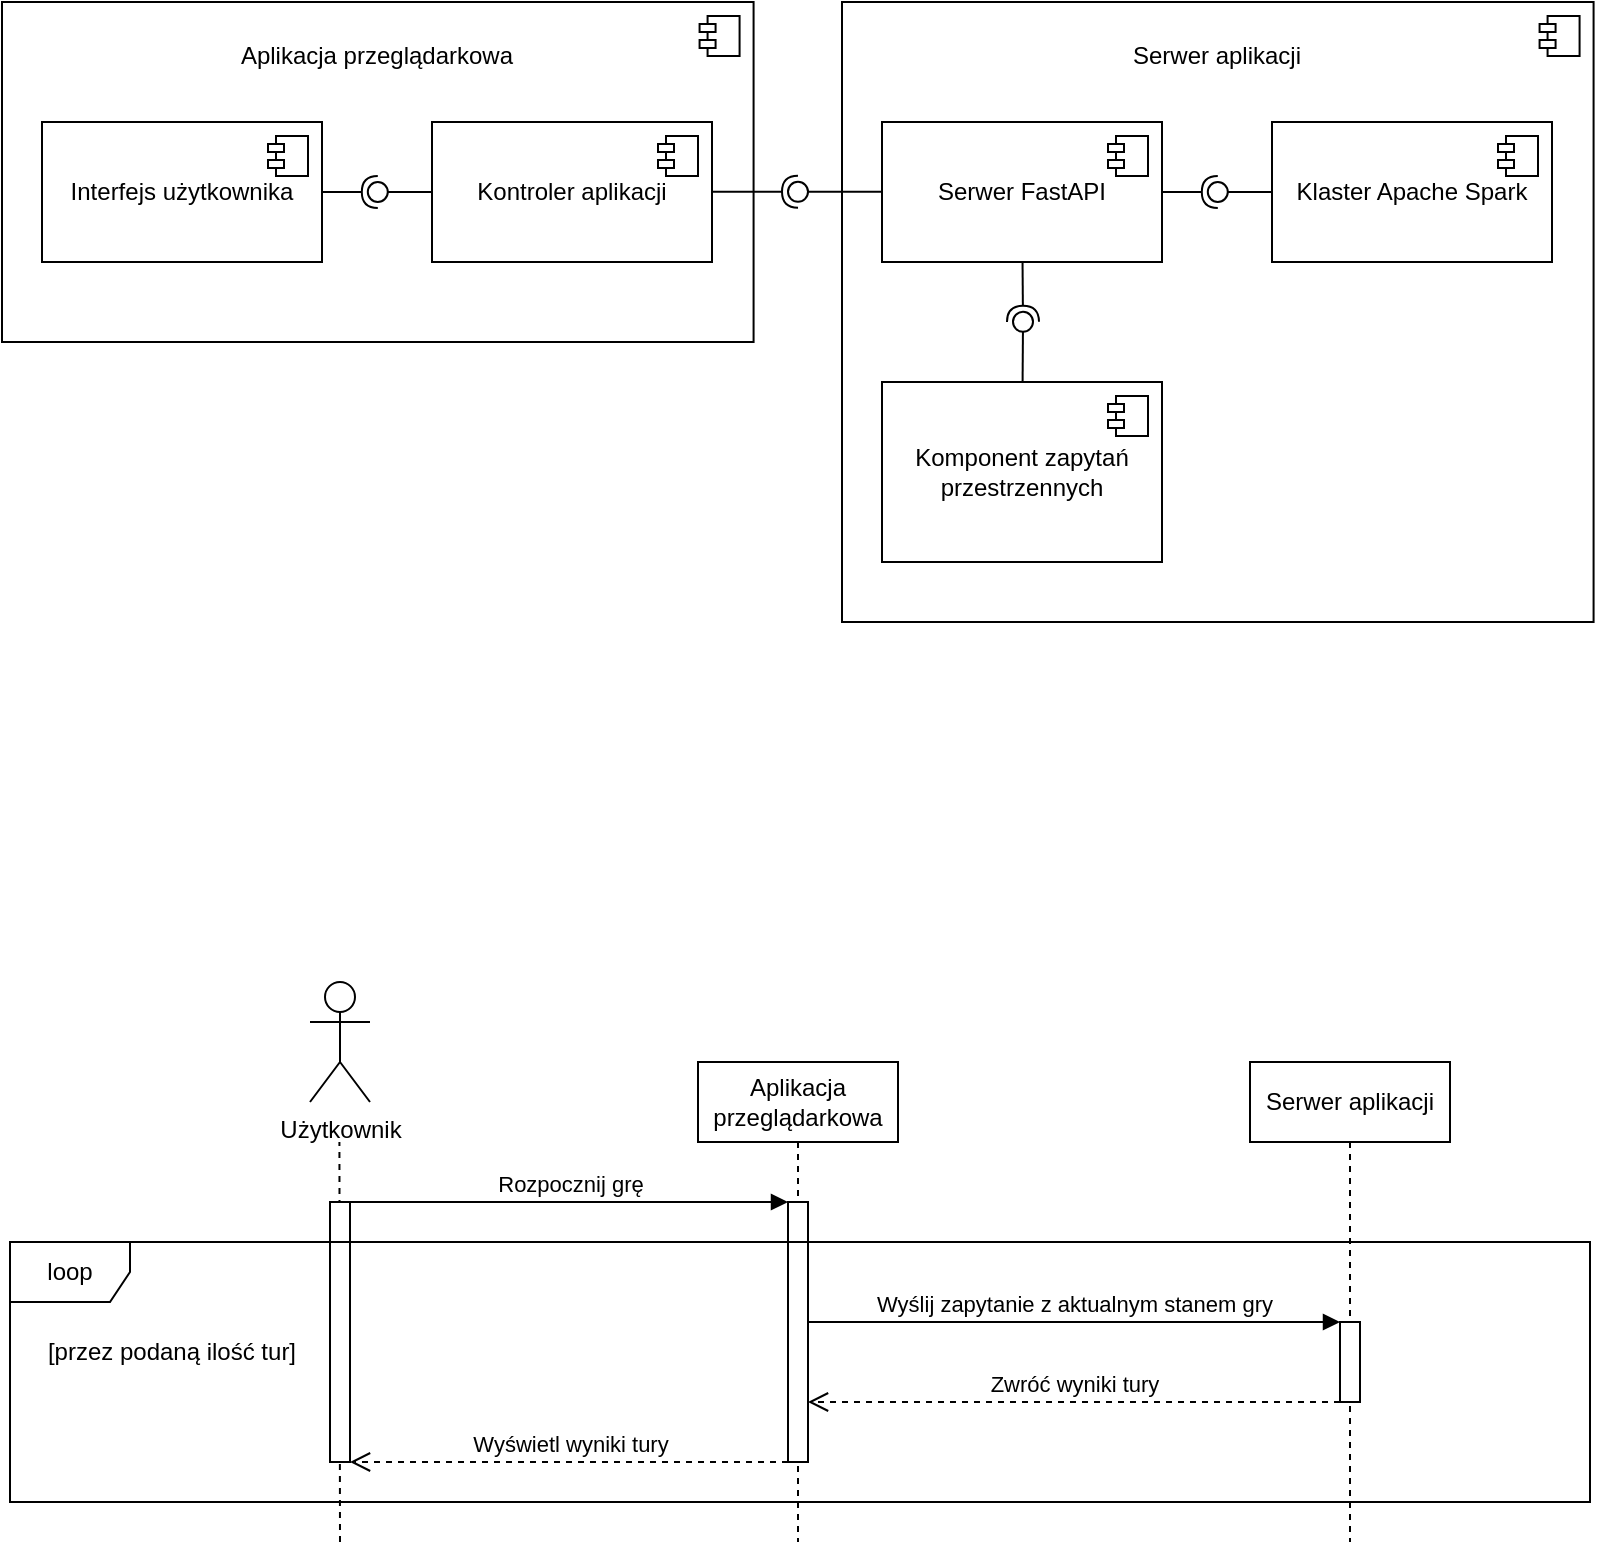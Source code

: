 <mxfile version="27.1.3">
  <diagram name="Page-1" id="DDE_P8cg3vUPYPFOmgAO">
    <mxGraphModel dx="1358" dy="863" grid="1" gridSize="10" guides="1" tooltips="1" connect="1" arrows="1" fold="1" page="1" pageScale="1" pageWidth="827" pageHeight="1169" math="1" shadow="0">
      <root>
        <mxCell id="0" />
        <mxCell id="1" parent="0" />
        <mxCell id="GIuxkB_nh06wqcdbbJOn-50" value="" style="html=1;dropTarget=0;whiteSpace=wrap;" vertex="1" parent="1">
          <mxGeometry x="16" y="10" width="375.79" height="170" as="geometry" />
        </mxCell>
        <mxCell id="GIuxkB_nh06wqcdbbJOn-51" value="" style="shape=module;jettyWidth=8;jettyHeight=4;" vertex="1" parent="GIuxkB_nh06wqcdbbJOn-50">
          <mxGeometry x="1" width="20" height="20" relative="1" as="geometry">
            <mxPoint x="-27" y="7" as="offset" />
          </mxGeometry>
        </mxCell>
        <mxCell id="GIuxkB_nh06wqcdbbJOn-52" value="Interfejs użytkownika" style="html=1;dropTarget=0;whiteSpace=wrap;" vertex="1" parent="1">
          <mxGeometry x="36" y="70" width="140" height="70" as="geometry" />
        </mxCell>
        <mxCell id="GIuxkB_nh06wqcdbbJOn-53" value="" style="shape=module;jettyWidth=8;jettyHeight=4;" vertex="1" parent="GIuxkB_nh06wqcdbbJOn-52">
          <mxGeometry x="1" width="20" height="20" relative="1" as="geometry">
            <mxPoint x="-27" y="7" as="offset" />
          </mxGeometry>
        </mxCell>
        <mxCell id="GIuxkB_nh06wqcdbbJOn-54" value="&lt;div&gt;Kontroler aplikacji&lt;/div&gt;" style="html=1;dropTarget=0;whiteSpace=wrap;" vertex="1" parent="1">
          <mxGeometry x="231" y="70" width="140" height="70" as="geometry" />
        </mxCell>
        <mxCell id="GIuxkB_nh06wqcdbbJOn-55" value="" style="shape=module;jettyWidth=8;jettyHeight=4;" vertex="1" parent="GIuxkB_nh06wqcdbbJOn-54">
          <mxGeometry x="1" width="20" height="20" relative="1" as="geometry">
            <mxPoint x="-27" y="7" as="offset" />
          </mxGeometry>
        </mxCell>
        <mxCell id="GIuxkB_nh06wqcdbbJOn-56" value="Aplikacja przeglądarkowa" style="text;strokeColor=none;align=center;fillColor=none;html=1;verticalAlign=middle;whiteSpace=wrap;rounded=0;" vertex="1" parent="1">
          <mxGeometry x="129.4" y="20" width="149" height="33" as="geometry" />
        </mxCell>
        <mxCell id="GIuxkB_nh06wqcdbbJOn-57" value="" style="rounded=0;orthogonalLoop=1;jettySize=auto;html=1;endArrow=halfCircle;endFill=0;endSize=6;strokeWidth=1;sketch=0;" edge="1" parent="1" source="GIuxkB_nh06wqcdbbJOn-52" target="GIuxkB_nh06wqcdbbJOn-59">
          <mxGeometry relative="1" as="geometry">
            <mxPoint x="206" y="120" as="sourcePoint" />
          </mxGeometry>
        </mxCell>
        <mxCell id="GIuxkB_nh06wqcdbbJOn-58" value="" style="rounded=0;orthogonalLoop=1;jettySize=auto;html=1;endArrow=oval;endFill=0;sketch=0;sourcePerimeterSpacing=0;targetPerimeterSpacing=0;endSize=10;" edge="1" parent="1" source="GIuxkB_nh06wqcdbbJOn-54" target="GIuxkB_nh06wqcdbbJOn-59">
          <mxGeometry relative="1" as="geometry">
            <mxPoint x="246" y="120" as="sourcePoint" />
          </mxGeometry>
        </mxCell>
        <mxCell id="GIuxkB_nh06wqcdbbJOn-59" value="" style="ellipse;whiteSpace=wrap;html=1;align=center;aspect=fixed;fillColor=none;strokeColor=none;resizable=0;perimeter=centerPerimeter;rotatable=0;allowArrows=0;points=[];outlineConnect=1;" vertex="1" parent="1">
          <mxGeometry x="198.9" y="100" width="10" height="10" as="geometry" />
        </mxCell>
        <mxCell id="GIuxkB_nh06wqcdbbJOn-60" value="" style="html=1;dropTarget=0;whiteSpace=wrap;" vertex="1" parent="1">
          <mxGeometry x="436" y="10" width="375.79" height="310" as="geometry" />
        </mxCell>
        <mxCell id="GIuxkB_nh06wqcdbbJOn-61" value="" style="shape=module;jettyWidth=8;jettyHeight=4;" vertex="1" parent="GIuxkB_nh06wqcdbbJOn-60">
          <mxGeometry x="1" width="20" height="20" relative="1" as="geometry">
            <mxPoint x="-27" y="7" as="offset" />
          </mxGeometry>
        </mxCell>
        <mxCell id="GIuxkB_nh06wqcdbbJOn-62" value="Serwer FastAPI" style="html=1;dropTarget=0;whiteSpace=wrap;" vertex="1" parent="1">
          <mxGeometry x="456" y="70" width="140" height="70" as="geometry" />
        </mxCell>
        <mxCell id="GIuxkB_nh06wqcdbbJOn-63" value="" style="shape=module;jettyWidth=8;jettyHeight=4;" vertex="1" parent="GIuxkB_nh06wqcdbbJOn-62">
          <mxGeometry x="1" width="20" height="20" relative="1" as="geometry">
            <mxPoint x="-27" y="7" as="offset" />
          </mxGeometry>
        </mxCell>
        <mxCell id="GIuxkB_nh06wqcdbbJOn-64" value="Klaster Apache Spark" style="html=1;dropTarget=0;whiteSpace=wrap;" vertex="1" parent="1">
          <mxGeometry x="651" y="70" width="140" height="70" as="geometry" />
        </mxCell>
        <mxCell id="GIuxkB_nh06wqcdbbJOn-65" value="" style="shape=module;jettyWidth=8;jettyHeight=4;" vertex="1" parent="GIuxkB_nh06wqcdbbJOn-64">
          <mxGeometry x="1" width="20" height="20" relative="1" as="geometry">
            <mxPoint x="-27" y="7" as="offset" />
          </mxGeometry>
        </mxCell>
        <mxCell id="GIuxkB_nh06wqcdbbJOn-66" value="Serwer aplikacji" style="text;strokeColor=none;align=center;fillColor=none;html=1;verticalAlign=middle;whiteSpace=wrap;rounded=0;" vertex="1" parent="1">
          <mxGeometry x="549.4" y="20" width="149" height="33" as="geometry" />
        </mxCell>
        <mxCell id="GIuxkB_nh06wqcdbbJOn-67" value="" style="rounded=0;orthogonalLoop=1;jettySize=auto;html=1;endArrow=halfCircle;endFill=0;endSize=6;strokeWidth=1;sketch=0;" edge="1" parent="1" source="GIuxkB_nh06wqcdbbJOn-62" target="GIuxkB_nh06wqcdbbJOn-69">
          <mxGeometry relative="1" as="geometry">
            <mxPoint x="626" y="120" as="sourcePoint" />
          </mxGeometry>
        </mxCell>
        <mxCell id="GIuxkB_nh06wqcdbbJOn-68" value="" style="rounded=0;orthogonalLoop=1;jettySize=auto;html=1;endArrow=oval;endFill=0;sketch=0;sourcePerimeterSpacing=0;targetPerimeterSpacing=0;endSize=10;" edge="1" parent="1" source="GIuxkB_nh06wqcdbbJOn-64" target="GIuxkB_nh06wqcdbbJOn-69">
          <mxGeometry relative="1" as="geometry">
            <mxPoint x="666" y="120" as="sourcePoint" />
          </mxGeometry>
        </mxCell>
        <mxCell id="GIuxkB_nh06wqcdbbJOn-69" value="" style="ellipse;whiteSpace=wrap;html=1;align=center;aspect=fixed;fillColor=none;strokeColor=none;resizable=0;perimeter=centerPerimeter;rotatable=0;allowArrows=0;points=[];outlineConnect=1;" vertex="1" parent="1">
          <mxGeometry x="618.9" y="100" width="10" height="10" as="geometry" />
        </mxCell>
        <mxCell id="GIuxkB_nh06wqcdbbJOn-72" value="" style="rounded=0;orthogonalLoop=1;jettySize=auto;html=1;endArrow=halfCircle;endFill=0;endSize=6;strokeWidth=1;sketch=0;" edge="1" parent="1" source="GIuxkB_nh06wqcdbbJOn-54">
          <mxGeometry relative="1" as="geometry">
            <mxPoint x="386" y="104.89" as="sourcePoint" />
            <mxPoint x="414" y="104.89" as="targetPoint" />
          </mxGeometry>
        </mxCell>
        <mxCell id="GIuxkB_nh06wqcdbbJOn-73" value="" style="rounded=0;orthogonalLoop=1;jettySize=auto;html=1;endArrow=oval;endFill=0;sketch=0;sourcePerimeterSpacing=0;targetPerimeterSpacing=0;endSize=10;" edge="1" parent="1" source="GIuxkB_nh06wqcdbbJOn-62">
          <mxGeometry relative="1" as="geometry">
            <mxPoint x="441" y="104.89" as="sourcePoint" />
            <mxPoint x="414" y="104.89" as="targetPoint" />
          </mxGeometry>
        </mxCell>
        <mxCell id="GIuxkB_nh06wqcdbbJOn-74" value="Komponent zapytań przestrzennych" style="html=1;dropTarget=0;whiteSpace=wrap;" vertex="1" parent="1">
          <mxGeometry x="456" y="200" width="140" height="90" as="geometry" />
        </mxCell>
        <mxCell id="GIuxkB_nh06wqcdbbJOn-75" value="" style="shape=module;jettyWidth=8;jettyHeight=4;" vertex="1" parent="GIuxkB_nh06wqcdbbJOn-74">
          <mxGeometry x="1" width="20" height="20" relative="1" as="geometry">
            <mxPoint x="-27" y="7" as="offset" />
          </mxGeometry>
        </mxCell>
        <mxCell id="GIuxkB_nh06wqcdbbJOn-76" value="" style="rounded=0;orthogonalLoop=1;jettySize=auto;html=1;endArrow=halfCircle;endFill=0;endSize=6;strokeWidth=1;sketch=0;" edge="1" parent="1" source="GIuxkB_nh06wqcdbbJOn-62">
          <mxGeometry relative="1" as="geometry">
            <mxPoint x="498.5" y="169.9" as="sourcePoint" />
            <mxPoint x="526.5" y="169.9" as="targetPoint" />
          </mxGeometry>
        </mxCell>
        <mxCell id="GIuxkB_nh06wqcdbbJOn-77" value="" style="rounded=0;orthogonalLoop=1;jettySize=auto;html=1;endArrow=oval;endFill=0;sketch=0;sourcePerimeterSpacing=0;targetPerimeterSpacing=0;endSize=10;" edge="1" parent="1" source="GIuxkB_nh06wqcdbbJOn-74">
          <mxGeometry relative="1" as="geometry">
            <mxPoint x="553.5" y="169.9" as="sourcePoint" />
            <mxPoint x="526.5" y="169.9" as="targetPoint" />
          </mxGeometry>
        </mxCell>
        <mxCell id="GIuxkB_nh06wqcdbbJOn-78" value="Użytkownik" style="shape=umlActor;verticalLabelPosition=bottom;verticalAlign=top;html=1;" vertex="1" parent="1">
          <mxGeometry x="170" y="500" width="30" height="60" as="geometry" />
        </mxCell>
        <mxCell id="GIuxkB_nh06wqcdbbJOn-85" value="Serwer aplikacji" style="shape=umlLifeline;perimeter=lifelinePerimeter;whiteSpace=wrap;html=1;container=1;dropTarget=0;collapsible=0;recursiveResize=0;outlineConnect=0;portConstraint=eastwest;newEdgeStyle={&quot;edgeStyle&quot;:&quot;elbowEdgeStyle&quot;,&quot;elbow&quot;:&quot;vertical&quot;,&quot;curved&quot;:0,&quot;rounded&quot;:0};" vertex="1" parent="1">
          <mxGeometry x="640" y="540" width="100" height="240" as="geometry" />
        </mxCell>
        <mxCell id="GIuxkB_nh06wqcdbbJOn-91" value="" style="html=1;points=[[0,0,0,0,5],[0,1,0,0,-5],[1,0,0,0,5],[1,1,0,0,-5]];perimeter=orthogonalPerimeter;outlineConnect=0;targetShapes=umlLifeline;portConstraint=eastwest;newEdgeStyle={&quot;curved&quot;:0,&quot;rounded&quot;:0};" vertex="1" parent="GIuxkB_nh06wqcdbbJOn-85">
          <mxGeometry x="45" y="130" width="10" height="40" as="geometry" />
        </mxCell>
        <mxCell id="GIuxkB_nh06wqcdbbJOn-87" value="Aplikacja przeglądarkowa" style="shape=umlLifeline;perimeter=lifelinePerimeter;whiteSpace=wrap;html=1;container=1;dropTarget=0;collapsible=0;recursiveResize=0;outlineConnect=0;portConstraint=eastwest;newEdgeStyle={&quot;edgeStyle&quot;:&quot;elbowEdgeStyle&quot;,&quot;elbow&quot;:&quot;vertical&quot;,&quot;curved&quot;:0,&quot;rounded&quot;:0};" vertex="1" parent="1">
          <mxGeometry x="364" y="540" width="100" height="240" as="geometry" />
        </mxCell>
        <mxCell id="GIuxkB_nh06wqcdbbJOn-88" value="" style="html=1;points=[[0,0,0,0,5],[0,1,0,0,-5],[1,0,0,0,5],[1,1,0,0,-5]];perimeter=orthogonalPerimeter;outlineConnect=0;targetShapes=umlLifeline;portConstraint=eastwest;newEdgeStyle={&quot;curved&quot;:0,&quot;rounded&quot;:0};" vertex="1" parent="GIuxkB_nh06wqcdbbJOn-87">
          <mxGeometry x="45" y="70" width="10" height="130" as="geometry" />
        </mxCell>
        <mxCell id="GIuxkB_nh06wqcdbbJOn-90" value="" style="endArrow=none;dashed=1;html=1;rounded=0;" edge="1" parent="1">
          <mxGeometry width="50" height="50" relative="1" as="geometry">
            <mxPoint x="185" y="780" as="sourcePoint" />
            <mxPoint x="184.71" y="580" as="targetPoint" />
          </mxGeometry>
        </mxCell>
        <mxCell id="GIuxkB_nh06wqcdbbJOn-92" value="" style="html=1;points=[[0,0,0,0,5],[0,1,0,0,-5],[1,0,0,0,5],[1,1,0,0,-5]];perimeter=orthogonalPerimeter;outlineConnect=0;targetShapes=umlLifeline;portConstraint=eastwest;newEdgeStyle={&quot;curved&quot;:0,&quot;rounded&quot;:0};" vertex="1" parent="1">
          <mxGeometry x="180" y="610" width="10" height="130" as="geometry" />
        </mxCell>
        <mxCell id="GIuxkB_nh06wqcdbbJOn-93" value="Zwróć wyniki tury" style="html=1;verticalAlign=bottom;endArrow=open;dashed=1;endSize=8;curved=0;rounded=0;" edge="1" parent="1">
          <mxGeometry relative="1" as="geometry">
            <mxPoint x="685" y="710" as="sourcePoint" />
            <mxPoint x="419" y="710" as="targetPoint" />
          </mxGeometry>
        </mxCell>
        <mxCell id="GIuxkB_nh06wqcdbbJOn-94" value="Rozpocznij grę" style="html=1;verticalAlign=bottom;endArrow=block;curved=0;rounded=0;" edge="1" parent="1" target="GIuxkB_nh06wqcdbbJOn-88">
          <mxGeometry width="80" relative="1" as="geometry">
            <mxPoint x="190" y="610" as="sourcePoint" />
            <mxPoint x="499" y="610" as="targetPoint" />
          </mxGeometry>
        </mxCell>
        <mxCell id="GIuxkB_nh06wqcdbbJOn-95" value="Wyślij zapytanie z aktualnym stanem gry" style="html=1;verticalAlign=bottom;endArrow=block;curved=0;rounded=0;" edge="1" parent="1" target="GIuxkB_nh06wqcdbbJOn-91">
          <mxGeometry x="0.001" width="80" relative="1" as="geometry">
            <mxPoint x="419" y="670" as="sourcePoint" />
            <mxPoint x="716.0" y="670" as="targetPoint" />
            <mxPoint as="offset" />
          </mxGeometry>
        </mxCell>
        <mxCell id="GIuxkB_nh06wqcdbbJOn-99" value="loop" style="shape=umlFrame;whiteSpace=wrap;html=1;pointerEvents=0;" vertex="1" parent="1">
          <mxGeometry x="20" y="630" width="790" height="130" as="geometry" />
        </mxCell>
        <mxCell id="GIuxkB_nh06wqcdbbJOn-100" value="Wyświetl wyniki tury" style="html=1;verticalAlign=bottom;endArrow=open;dashed=1;endSize=8;curved=0;rounded=0;" edge="1" parent="1">
          <mxGeometry relative="1" as="geometry">
            <mxPoint x="409" y="740.0" as="sourcePoint" />
            <mxPoint x="190" y="740" as="targetPoint" />
          </mxGeometry>
        </mxCell>
        <mxCell id="GIuxkB_nh06wqcdbbJOn-101" value="[przez podaną ilość tur]" style="text;strokeColor=none;align=center;fillColor=none;html=1;verticalAlign=middle;whiteSpace=wrap;rounded=0;" vertex="1" parent="1">
          <mxGeometry x="36" y="670" width="130" height="30" as="geometry" />
        </mxCell>
      </root>
    </mxGraphModel>
  </diagram>
</mxfile>

